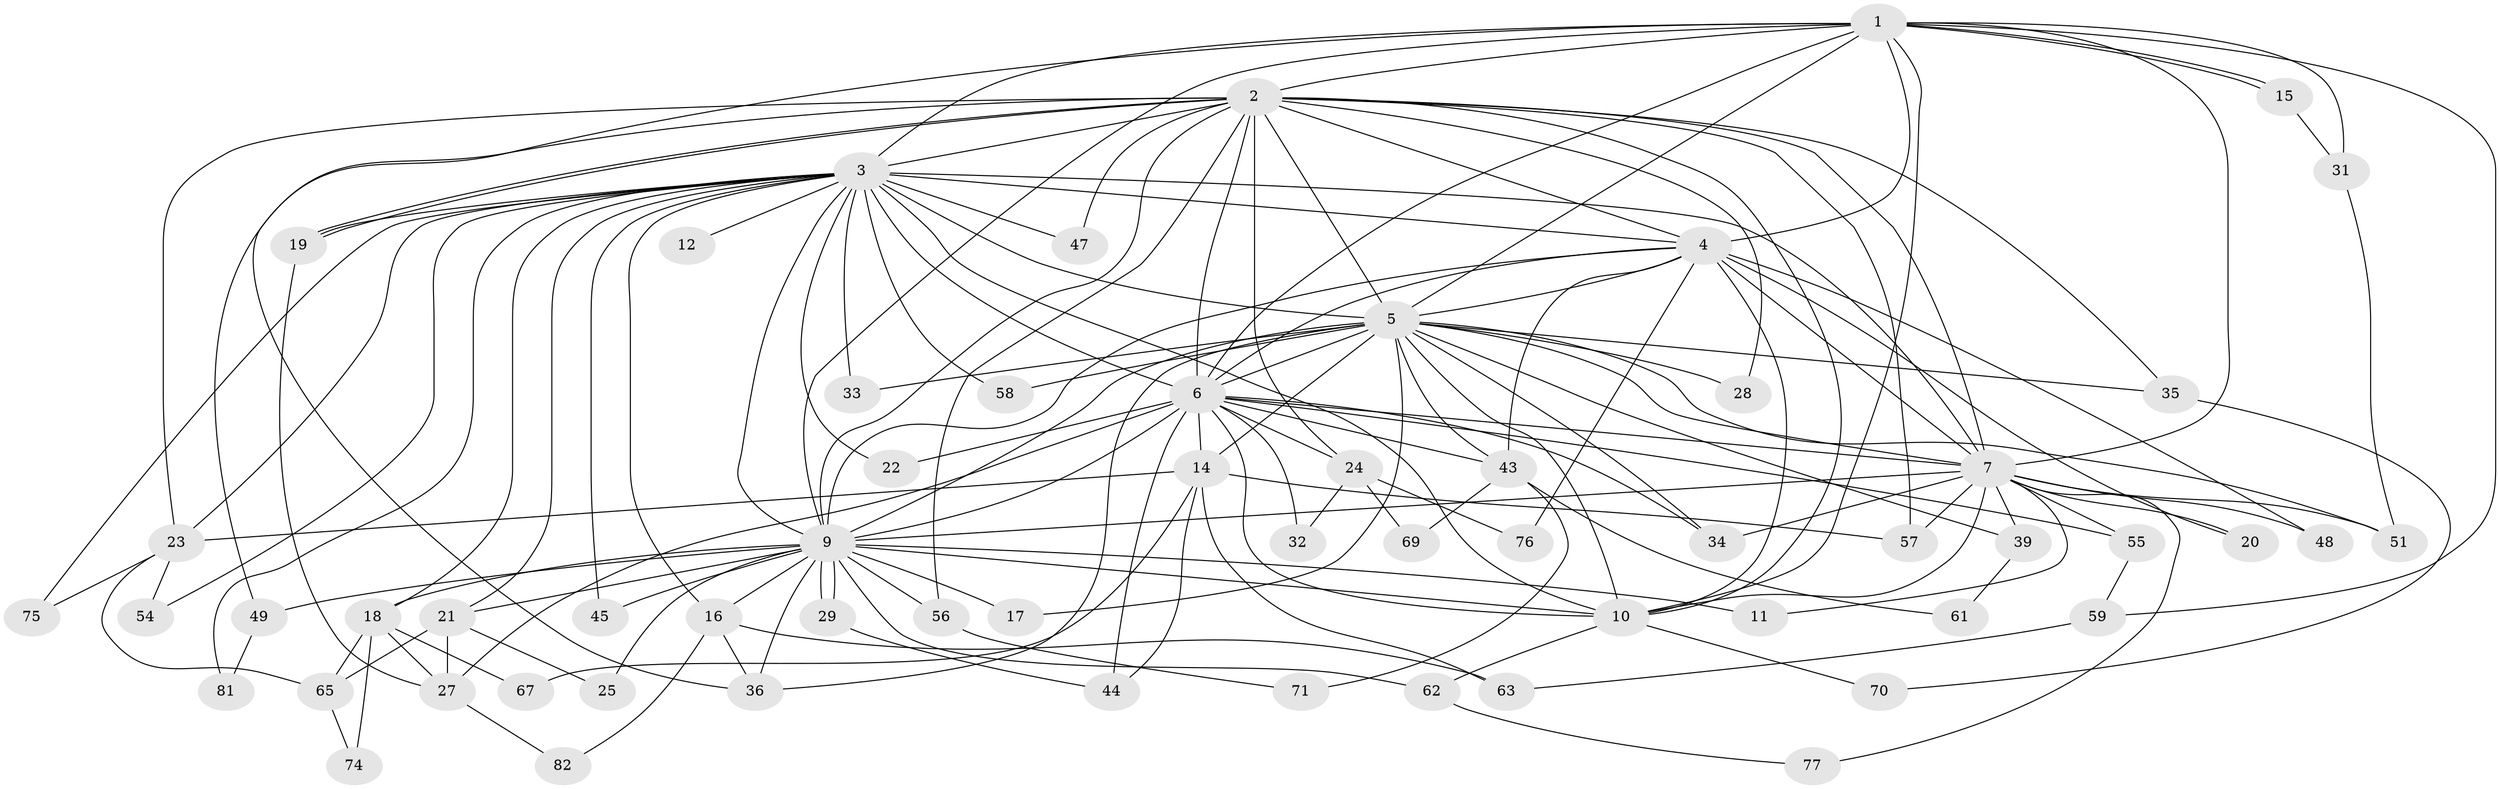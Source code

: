 // Generated by graph-tools (version 1.1) at 2025/23/03/03/25 07:23:38]
// undirected, 60 vertices, 150 edges
graph export_dot {
graph [start="1"]
  node [color=gray90,style=filled];
  1 [super="+78"];
  2 [super="+72"];
  3 [super="+8"];
  4 [super="+83"];
  5 [super="+13"];
  6 [super="+26"];
  7 [super="+60"];
  9 [super="+30"];
  10;
  11;
  12;
  14 [super="+52"];
  15;
  16 [super="+41"];
  17;
  18 [super="+79"];
  19 [super="+53"];
  20;
  21 [super="+50"];
  22;
  23 [super="+42"];
  24 [super="+37"];
  25;
  27 [super="+38"];
  28;
  29;
  31;
  32;
  33;
  34 [super="+40"];
  35;
  36 [super="+80"];
  39;
  43 [super="+46"];
  44 [super="+64"];
  45;
  47;
  48;
  49;
  51 [super="+66"];
  54;
  55;
  56;
  57;
  58;
  59 [super="+73"];
  61;
  62;
  63;
  65 [super="+68"];
  67;
  69;
  70;
  71;
  74;
  75;
  76;
  77;
  81;
  82;
  1 -- 2;
  1 -- 3 [weight=2];
  1 -- 4;
  1 -- 5 [weight=2];
  1 -- 6;
  1 -- 7;
  1 -- 9;
  1 -- 10;
  1 -- 15;
  1 -- 15;
  1 -- 31;
  1 -- 36;
  1 -- 59;
  2 -- 3 [weight=2];
  2 -- 4 [weight=2];
  2 -- 5;
  2 -- 6;
  2 -- 7;
  2 -- 9;
  2 -- 10;
  2 -- 19;
  2 -- 19;
  2 -- 24 [weight=2];
  2 -- 28;
  2 -- 35 [weight=2];
  2 -- 47;
  2 -- 49;
  2 -- 56;
  2 -- 57;
  2 -- 23;
  3 -- 4 [weight=2];
  3 -- 5 [weight=3];
  3 -- 6 [weight=3];
  3 -- 7 [weight=2];
  3 -- 9 [weight=2];
  3 -- 10 [weight=2];
  3 -- 12 [weight=2];
  3 -- 16;
  3 -- 23 [weight=2];
  3 -- 47;
  3 -- 58;
  3 -- 75;
  3 -- 81;
  3 -- 18 [weight=2];
  3 -- 21;
  3 -- 22;
  3 -- 33;
  3 -- 45;
  3 -- 54;
  3 -- 19;
  4 -- 5;
  4 -- 6;
  4 -- 7;
  4 -- 9;
  4 -- 10;
  4 -- 20;
  4 -- 43;
  4 -- 48;
  4 -- 76;
  5 -- 6;
  5 -- 7;
  5 -- 9;
  5 -- 10;
  5 -- 14;
  5 -- 17;
  5 -- 28;
  5 -- 33;
  5 -- 35;
  5 -- 36;
  5 -- 39;
  5 -- 43;
  5 -- 51;
  5 -- 58;
  5 -- 34;
  6 -- 7;
  6 -- 9;
  6 -- 10;
  6 -- 14;
  6 -- 22;
  6 -- 24;
  6 -- 32;
  6 -- 34;
  6 -- 44;
  6 -- 55;
  6 -- 43;
  6 -- 27;
  7 -- 9 [weight=2];
  7 -- 10;
  7 -- 11;
  7 -- 20;
  7 -- 34;
  7 -- 39;
  7 -- 48;
  7 -- 51;
  7 -- 55;
  7 -- 77;
  7 -- 57;
  9 -- 10;
  9 -- 11;
  9 -- 16;
  9 -- 17;
  9 -- 18;
  9 -- 21;
  9 -- 25;
  9 -- 29;
  9 -- 29;
  9 -- 49;
  9 -- 62;
  9 -- 56;
  9 -- 45;
  9 -- 36;
  10 -- 62;
  10 -- 70;
  14 -- 67;
  14 -- 23;
  14 -- 57;
  14 -- 44;
  14 -- 63;
  15 -- 31;
  16 -- 63;
  16 -- 82;
  16 -- 36;
  18 -- 27;
  18 -- 65;
  18 -- 67;
  18 -- 74;
  19 -- 27;
  21 -- 25;
  21 -- 65;
  21 -- 27;
  23 -- 54;
  23 -- 65;
  23 -- 75;
  24 -- 32;
  24 -- 69;
  24 -- 76;
  27 -- 82;
  29 -- 44;
  31 -- 51;
  35 -- 70;
  39 -- 61;
  43 -- 61;
  43 -- 69;
  43 -- 71;
  49 -- 81;
  55 -- 59;
  56 -- 71;
  59 -- 63;
  62 -- 77;
  65 -- 74;
}
